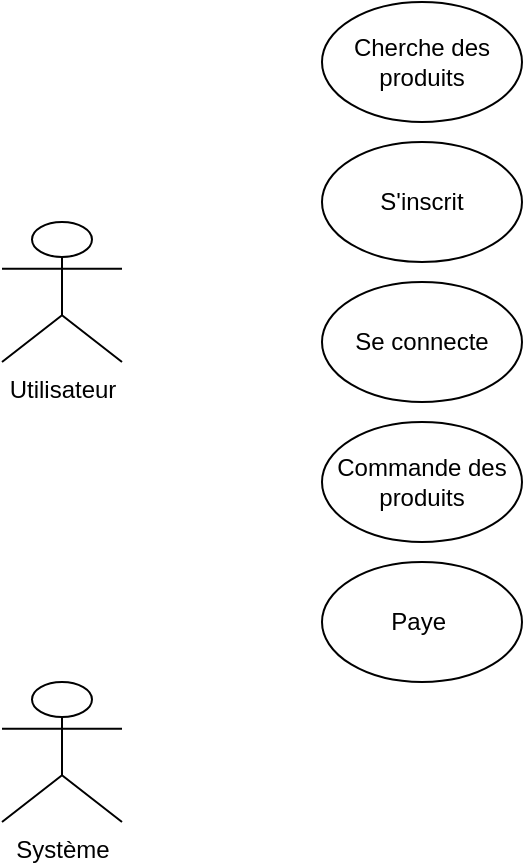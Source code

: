 <mxfile version="20.5.3" type="embed"><diagram id="XwDnvUgU_IuNNMq4S1fE" name="Page-1"><mxGraphModel dx="732" dy="525" grid="1" gridSize="10" guides="1" tooltips="1" connect="1" arrows="1" fold="1" page="1" pageScale="1" pageWidth="827" pageHeight="1169" math="0" shadow="0"><root><mxCell id="0"/><mxCell id="1" parent="0"/><mxCell id="9" value="Utilisateur&lt;br&gt;&lt;br&gt;" style="shape=umlActor;verticalLabelPosition=bottom;verticalAlign=top;html=1;outlineConnect=0;" vertex="1" parent="1"><mxGeometry x="10" y="110" width="60" height="70" as="geometry"/></mxCell><mxCell id="10" value="Système" style="shape=umlActor;verticalLabelPosition=bottom;verticalAlign=top;html=1;outlineConnect=0;" vertex="1" parent="1"><mxGeometry x="10" y="340" width="60" height="70" as="geometry"/></mxCell><mxCell id="15" value="Cherche des produits" style="ellipse;whiteSpace=wrap;html=1;" vertex="1" parent="1"><mxGeometry x="170" width="100" height="60" as="geometry"/></mxCell><mxCell id="16" value="Commande des produits" style="ellipse;whiteSpace=wrap;html=1;" vertex="1" parent="1"><mxGeometry x="170" y="210" width="100" height="60" as="geometry"/></mxCell><mxCell id="17" value="S'inscrit" style="ellipse;whiteSpace=wrap;html=1;" vertex="1" parent="1"><mxGeometry x="170" y="70" width="100" height="60" as="geometry"/></mxCell><mxCell id="18" value="Se connecte" style="ellipse;whiteSpace=wrap;html=1;" vertex="1" parent="1"><mxGeometry x="170" y="140" width="100" height="60" as="geometry"/></mxCell><mxCell id="19" value="Paye&amp;nbsp;" style="ellipse;whiteSpace=wrap;html=1;" vertex="1" parent="1"><mxGeometry x="170" y="280" width="100" height="60" as="geometry"/></mxCell></root></mxGraphModel></diagram></mxfile>